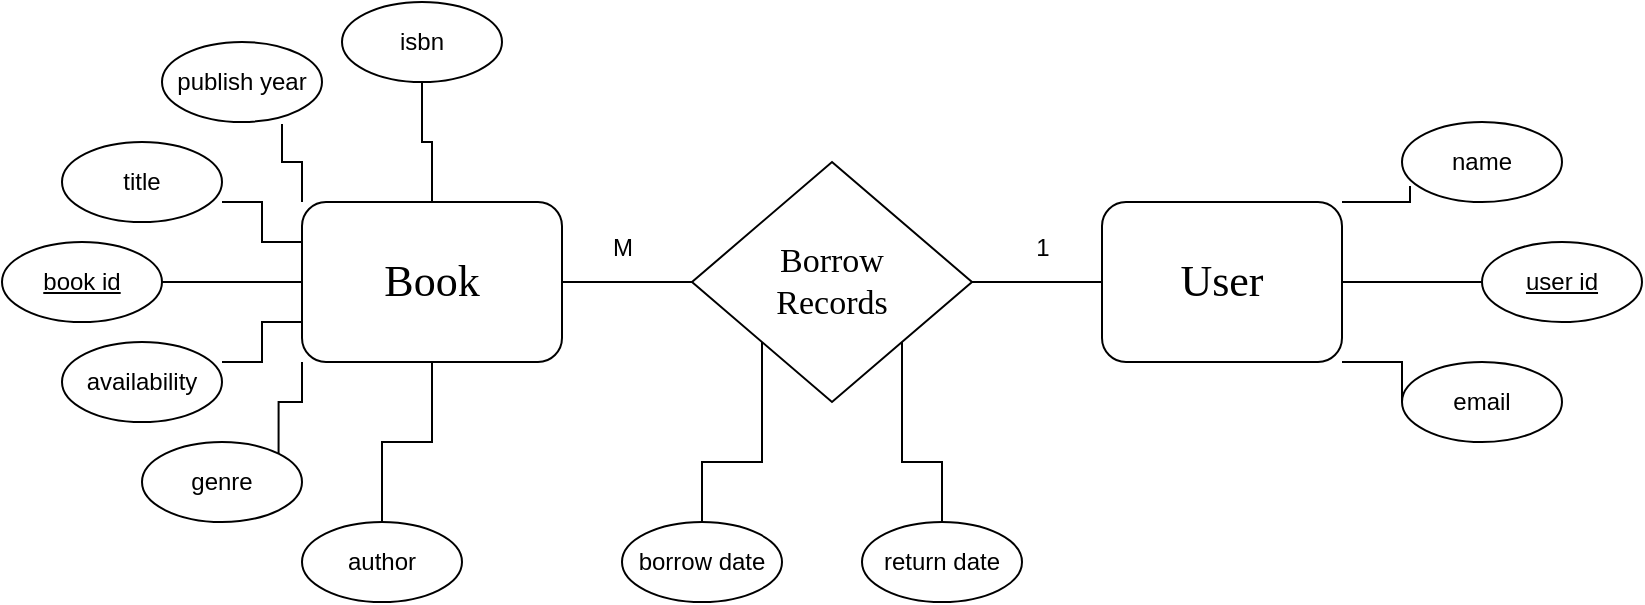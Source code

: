 <mxfile version="24.7.17">
  <diagram name="Page-1" id="7kads3ZOwzDu2dZU6D6g">
    <mxGraphModel dx="984" dy="718" grid="1" gridSize="10" guides="1" tooltips="1" connect="1" arrows="1" fold="1" page="1" pageScale="1" pageWidth="850" pageHeight="1100" math="0" shadow="0">
      <root>
        <mxCell id="0" />
        <mxCell id="1" parent="0" />
        <mxCell id="ehmuCgkWSosziZ9xtzjw-25" value="" style="edgeStyle=orthogonalEdgeStyle;rounded=0;orthogonalLoop=1;jettySize=auto;html=1;endArrow=none;endFill=0;" edge="1" parent="1" source="ehmuCgkWSosziZ9xtzjw-3" target="ehmuCgkWSosziZ9xtzjw-4">
          <mxGeometry relative="1" as="geometry" />
        </mxCell>
        <mxCell id="ehmuCgkWSosziZ9xtzjw-42" style="edgeStyle=orthogonalEdgeStyle;rounded=0;orthogonalLoop=1;jettySize=auto;html=1;entryX=0;entryY=0.5;entryDx=0;entryDy=0;endArrow=none;endFill=0;" edge="1" parent="1" source="ehmuCgkWSosziZ9xtzjw-3" target="ehmuCgkWSosziZ9xtzjw-5">
          <mxGeometry relative="1" as="geometry" />
        </mxCell>
        <mxCell id="ehmuCgkWSosziZ9xtzjw-43" style="edgeStyle=orthogonalEdgeStyle;rounded=0;orthogonalLoop=1;jettySize=auto;html=1;exitX=1;exitY=1;exitDx=0;exitDy=0;entryX=0;entryY=0.5;entryDx=0;entryDy=0;endArrow=none;endFill=0;" edge="1" parent="1" source="ehmuCgkWSosziZ9xtzjw-3" target="ehmuCgkWSosziZ9xtzjw-7">
          <mxGeometry relative="1" as="geometry" />
        </mxCell>
        <mxCell id="ehmuCgkWSosziZ9xtzjw-3" value="&lt;font style=&quot;font-size: 22px;&quot; face=&quot;Times New Roman&quot;&gt;User&lt;/font&gt;" style="rounded=1;whiteSpace=wrap;html=1;" vertex="1" parent="1">
          <mxGeometry x="560" y="200" width="120" height="80" as="geometry" />
        </mxCell>
        <mxCell id="ehmuCgkWSosziZ9xtzjw-26" value="" style="edgeStyle=orthogonalEdgeStyle;rounded=0;orthogonalLoop=1;jettySize=auto;html=1;endArrow=none;endFill=0;" edge="1" parent="1" source="ehmuCgkWSosziZ9xtzjw-4" target="ehmuCgkWSosziZ9xtzjw-20">
          <mxGeometry relative="1" as="geometry" />
        </mxCell>
        <mxCell id="ehmuCgkWSosziZ9xtzjw-39" style="edgeStyle=orthogonalEdgeStyle;rounded=0;orthogonalLoop=1;jettySize=auto;html=1;exitX=0;exitY=1;exitDx=0;exitDy=0;entryX=0.5;entryY=0;entryDx=0;entryDy=0;endArrow=none;endFill=0;" edge="1" parent="1" source="ehmuCgkWSosziZ9xtzjw-4" target="ehmuCgkWSosziZ9xtzjw-12">
          <mxGeometry relative="1" as="geometry" />
        </mxCell>
        <mxCell id="ehmuCgkWSosziZ9xtzjw-40" style="edgeStyle=orthogonalEdgeStyle;rounded=0;orthogonalLoop=1;jettySize=auto;html=1;exitX=1;exitY=1;exitDx=0;exitDy=0;entryX=0.5;entryY=0;entryDx=0;entryDy=0;endArrow=none;endFill=0;" edge="1" parent="1" source="ehmuCgkWSosziZ9xtzjw-4" target="ehmuCgkWSosziZ9xtzjw-11">
          <mxGeometry relative="1" as="geometry" />
        </mxCell>
        <mxCell id="ehmuCgkWSosziZ9xtzjw-4" value="&lt;font style=&quot;font-size: 17px;&quot; face=&quot;Times New Roman&quot;&gt;Borrow&lt;/font&gt;&lt;div style=&quot;font-size: 17px;&quot;&gt;&lt;font style=&quot;font-size: 17px;&quot; face=&quot;Times New Roman&quot;&gt;Records&lt;/font&gt;&lt;/div&gt;" style="rhombus;whiteSpace=wrap;html=1;" vertex="1" parent="1">
          <mxGeometry x="355" y="180" width="140" height="120" as="geometry" />
        </mxCell>
        <mxCell id="ehmuCgkWSosziZ9xtzjw-5" value="&lt;u&gt;user id&lt;/u&gt;" style="ellipse;whiteSpace=wrap;html=1;" vertex="1" parent="1">
          <mxGeometry x="750" y="220" width="80" height="40" as="geometry" />
        </mxCell>
        <mxCell id="ehmuCgkWSosziZ9xtzjw-6" value="name" style="ellipse;whiteSpace=wrap;html=1;" vertex="1" parent="1">
          <mxGeometry x="710" y="160" width="80" height="40" as="geometry" />
        </mxCell>
        <mxCell id="ehmuCgkWSosziZ9xtzjw-7" value="email" style="ellipse;whiteSpace=wrap;html=1;" vertex="1" parent="1">
          <mxGeometry x="710" y="280" width="80" height="40" as="geometry" />
        </mxCell>
        <mxCell id="ehmuCgkWSosziZ9xtzjw-9" value="&lt;u&gt;book id&lt;/u&gt;" style="ellipse;whiteSpace=wrap;html=1;" vertex="1" parent="1">
          <mxGeometry x="10" y="220" width="80" height="40" as="geometry" />
        </mxCell>
        <mxCell id="ehmuCgkWSosziZ9xtzjw-11" value="return date" style="ellipse;whiteSpace=wrap;html=1;" vertex="1" parent="1">
          <mxGeometry x="440" y="360" width="80" height="40" as="geometry" />
        </mxCell>
        <mxCell id="ehmuCgkWSosziZ9xtzjw-12" value="borrow date" style="ellipse;whiteSpace=wrap;html=1;" vertex="1" parent="1">
          <mxGeometry x="320" y="360" width="80" height="40" as="geometry" />
        </mxCell>
        <mxCell id="ehmuCgkWSosziZ9xtzjw-14" value="publish year" style="ellipse;whiteSpace=wrap;html=1;" vertex="1" parent="1">
          <mxGeometry x="90" y="120" width="80" height="40" as="geometry" />
        </mxCell>
        <mxCell id="ehmuCgkWSosziZ9xtzjw-15" value="availability" style="ellipse;whiteSpace=wrap;html=1;" vertex="1" parent="1">
          <mxGeometry x="40" y="270" width="80" height="40" as="geometry" />
        </mxCell>
        <mxCell id="ehmuCgkWSosziZ9xtzjw-16" value="isbn" style="ellipse;whiteSpace=wrap;html=1;" vertex="1" parent="1">
          <mxGeometry x="180" y="100" width="80" height="40" as="geometry" />
        </mxCell>
        <mxCell id="ehmuCgkWSosziZ9xtzjw-17" value="author" style="ellipse;whiteSpace=wrap;html=1;" vertex="1" parent="1">
          <mxGeometry x="160" y="360" width="80" height="40" as="geometry" />
        </mxCell>
        <mxCell id="ehmuCgkWSosziZ9xtzjw-18" value="title&lt;span style=&quot;color: rgba(0, 0, 0, 0); font-family: monospace; font-size: 0px; text-align: start; text-wrap: nowrap;&quot;&gt;%3CmxGraphModel%3E%3Croot%3E%3CmxCell%20id%3D%220%22%2F%3E%3CmxCell%20id%3D%221%22%20parent%3D%220%22%2F%3E%3CmxCell%20id%3D%222%22%20value%3D%22borrow%20date%22%20style%3D%22ellipse%3BwhiteSpace%3Dwrap%3Bhtml%3D1%3B%22%20vertex%3D%221%22%20parent%3D%221%22%3E%3CmxGeometry%20x%3D%22230%22%20y%3D%22390%22%20width%3D%22100%22%20height%3D%2260%22%20as%3D%22geometry%22%2F%3E%3C%2FmxCell%3E%3C%2Froot%3E%3C%2FmxGraphModel%3E&lt;/span&gt;" style="ellipse;whiteSpace=wrap;html=1;" vertex="1" parent="1">
          <mxGeometry x="40" y="170" width="80" height="40" as="geometry" />
        </mxCell>
        <mxCell id="ehmuCgkWSosziZ9xtzjw-19" value="genre" style="ellipse;whiteSpace=wrap;html=1;" vertex="1" parent="1">
          <mxGeometry x="80" y="320" width="80" height="40" as="geometry" />
        </mxCell>
        <mxCell id="ehmuCgkWSosziZ9xtzjw-29" value="" style="edgeStyle=orthogonalEdgeStyle;rounded=0;orthogonalLoop=1;jettySize=auto;html=1;endArrow=none;endFill=0;" edge="1" parent="1" source="ehmuCgkWSosziZ9xtzjw-20" target="ehmuCgkWSosziZ9xtzjw-16">
          <mxGeometry relative="1" as="geometry" />
        </mxCell>
        <mxCell id="ehmuCgkWSosziZ9xtzjw-33" style="edgeStyle=orthogonalEdgeStyle;rounded=0;orthogonalLoop=1;jettySize=auto;html=1;entryX=1;entryY=0.5;entryDx=0;entryDy=0;endArrow=none;endFill=0;" edge="1" parent="1" source="ehmuCgkWSosziZ9xtzjw-20" target="ehmuCgkWSosziZ9xtzjw-9">
          <mxGeometry relative="1" as="geometry" />
        </mxCell>
        <mxCell id="ehmuCgkWSosziZ9xtzjw-36" style="edgeStyle=orthogonalEdgeStyle;rounded=0;orthogonalLoop=1;jettySize=auto;html=1;endArrow=none;endFill=0;" edge="1" parent="1" source="ehmuCgkWSosziZ9xtzjw-20" target="ehmuCgkWSosziZ9xtzjw-17">
          <mxGeometry relative="1" as="geometry" />
        </mxCell>
        <mxCell id="ehmuCgkWSosziZ9xtzjw-37" style="edgeStyle=orthogonalEdgeStyle;rounded=0;orthogonalLoop=1;jettySize=auto;html=1;exitX=0;exitY=1;exitDx=0;exitDy=0;entryX=1;entryY=0;entryDx=0;entryDy=0;endArrow=none;endFill=0;" edge="1" parent="1" source="ehmuCgkWSosziZ9xtzjw-20" target="ehmuCgkWSosziZ9xtzjw-19">
          <mxGeometry relative="1" as="geometry" />
        </mxCell>
        <mxCell id="ehmuCgkWSosziZ9xtzjw-20" value="&lt;font style=&quot;font-size: 22px;&quot; face=&quot;Times New Roman&quot;&gt;Book&lt;/font&gt;" style="rounded=1;whiteSpace=wrap;html=1;" vertex="1" parent="1">
          <mxGeometry x="160" y="200" width="130" height="80" as="geometry" />
        </mxCell>
        <mxCell id="ehmuCgkWSosziZ9xtzjw-27" value="1" style="text;html=1;align=center;verticalAlign=middle;resizable=0;points=[];autosize=1;strokeColor=none;fillColor=none;" vertex="1" parent="1">
          <mxGeometry x="515" y="208" width="30" height="30" as="geometry" />
        </mxCell>
        <mxCell id="ehmuCgkWSosziZ9xtzjw-28" value="M" style="text;html=1;align=center;verticalAlign=middle;resizable=0;points=[];autosize=1;strokeColor=none;fillColor=none;" vertex="1" parent="1">
          <mxGeometry x="305" y="208" width="30" height="30" as="geometry" />
        </mxCell>
        <mxCell id="ehmuCgkWSosziZ9xtzjw-30" style="edgeStyle=orthogonalEdgeStyle;rounded=0;orthogonalLoop=1;jettySize=auto;html=1;exitX=0;exitY=0;exitDx=0;exitDy=0;entryX=0.75;entryY=1.025;entryDx=0;entryDy=0;entryPerimeter=0;endArrow=none;endFill=0;" edge="1" parent="1" source="ehmuCgkWSosziZ9xtzjw-20" target="ehmuCgkWSosziZ9xtzjw-14">
          <mxGeometry relative="1" as="geometry" />
        </mxCell>
        <mxCell id="ehmuCgkWSosziZ9xtzjw-34" style="edgeStyle=orthogonalEdgeStyle;rounded=0;orthogonalLoop=1;jettySize=auto;html=1;exitX=0;exitY=0.25;exitDx=0;exitDy=0;entryX=1;entryY=0.75;entryDx=0;entryDy=0;entryPerimeter=0;endArrow=none;endFill=0;" edge="1" parent="1" source="ehmuCgkWSosziZ9xtzjw-20" target="ehmuCgkWSosziZ9xtzjw-18">
          <mxGeometry relative="1" as="geometry" />
        </mxCell>
        <mxCell id="ehmuCgkWSosziZ9xtzjw-35" style="edgeStyle=orthogonalEdgeStyle;rounded=0;orthogonalLoop=1;jettySize=auto;html=1;exitX=0;exitY=0.75;exitDx=0;exitDy=0;entryX=1;entryY=0.25;entryDx=0;entryDy=0;entryPerimeter=0;endArrow=none;endFill=0;" edge="1" parent="1" source="ehmuCgkWSosziZ9xtzjw-20" target="ehmuCgkWSosziZ9xtzjw-15">
          <mxGeometry relative="1" as="geometry" />
        </mxCell>
        <mxCell id="ehmuCgkWSosziZ9xtzjw-41" style="edgeStyle=orthogonalEdgeStyle;rounded=0;orthogonalLoop=1;jettySize=auto;html=1;exitX=1;exitY=0;exitDx=0;exitDy=0;entryX=0.05;entryY=0.8;entryDx=0;entryDy=0;entryPerimeter=0;endArrow=none;endFill=0;" edge="1" parent="1" source="ehmuCgkWSosziZ9xtzjw-3" target="ehmuCgkWSosziZ9xtzjw-6">
          <mxGeometry relative="1" as="geometry" />
        </mxCell>
      </root>
    </mxGraphModel>
  </diagram>
</mxfile>

